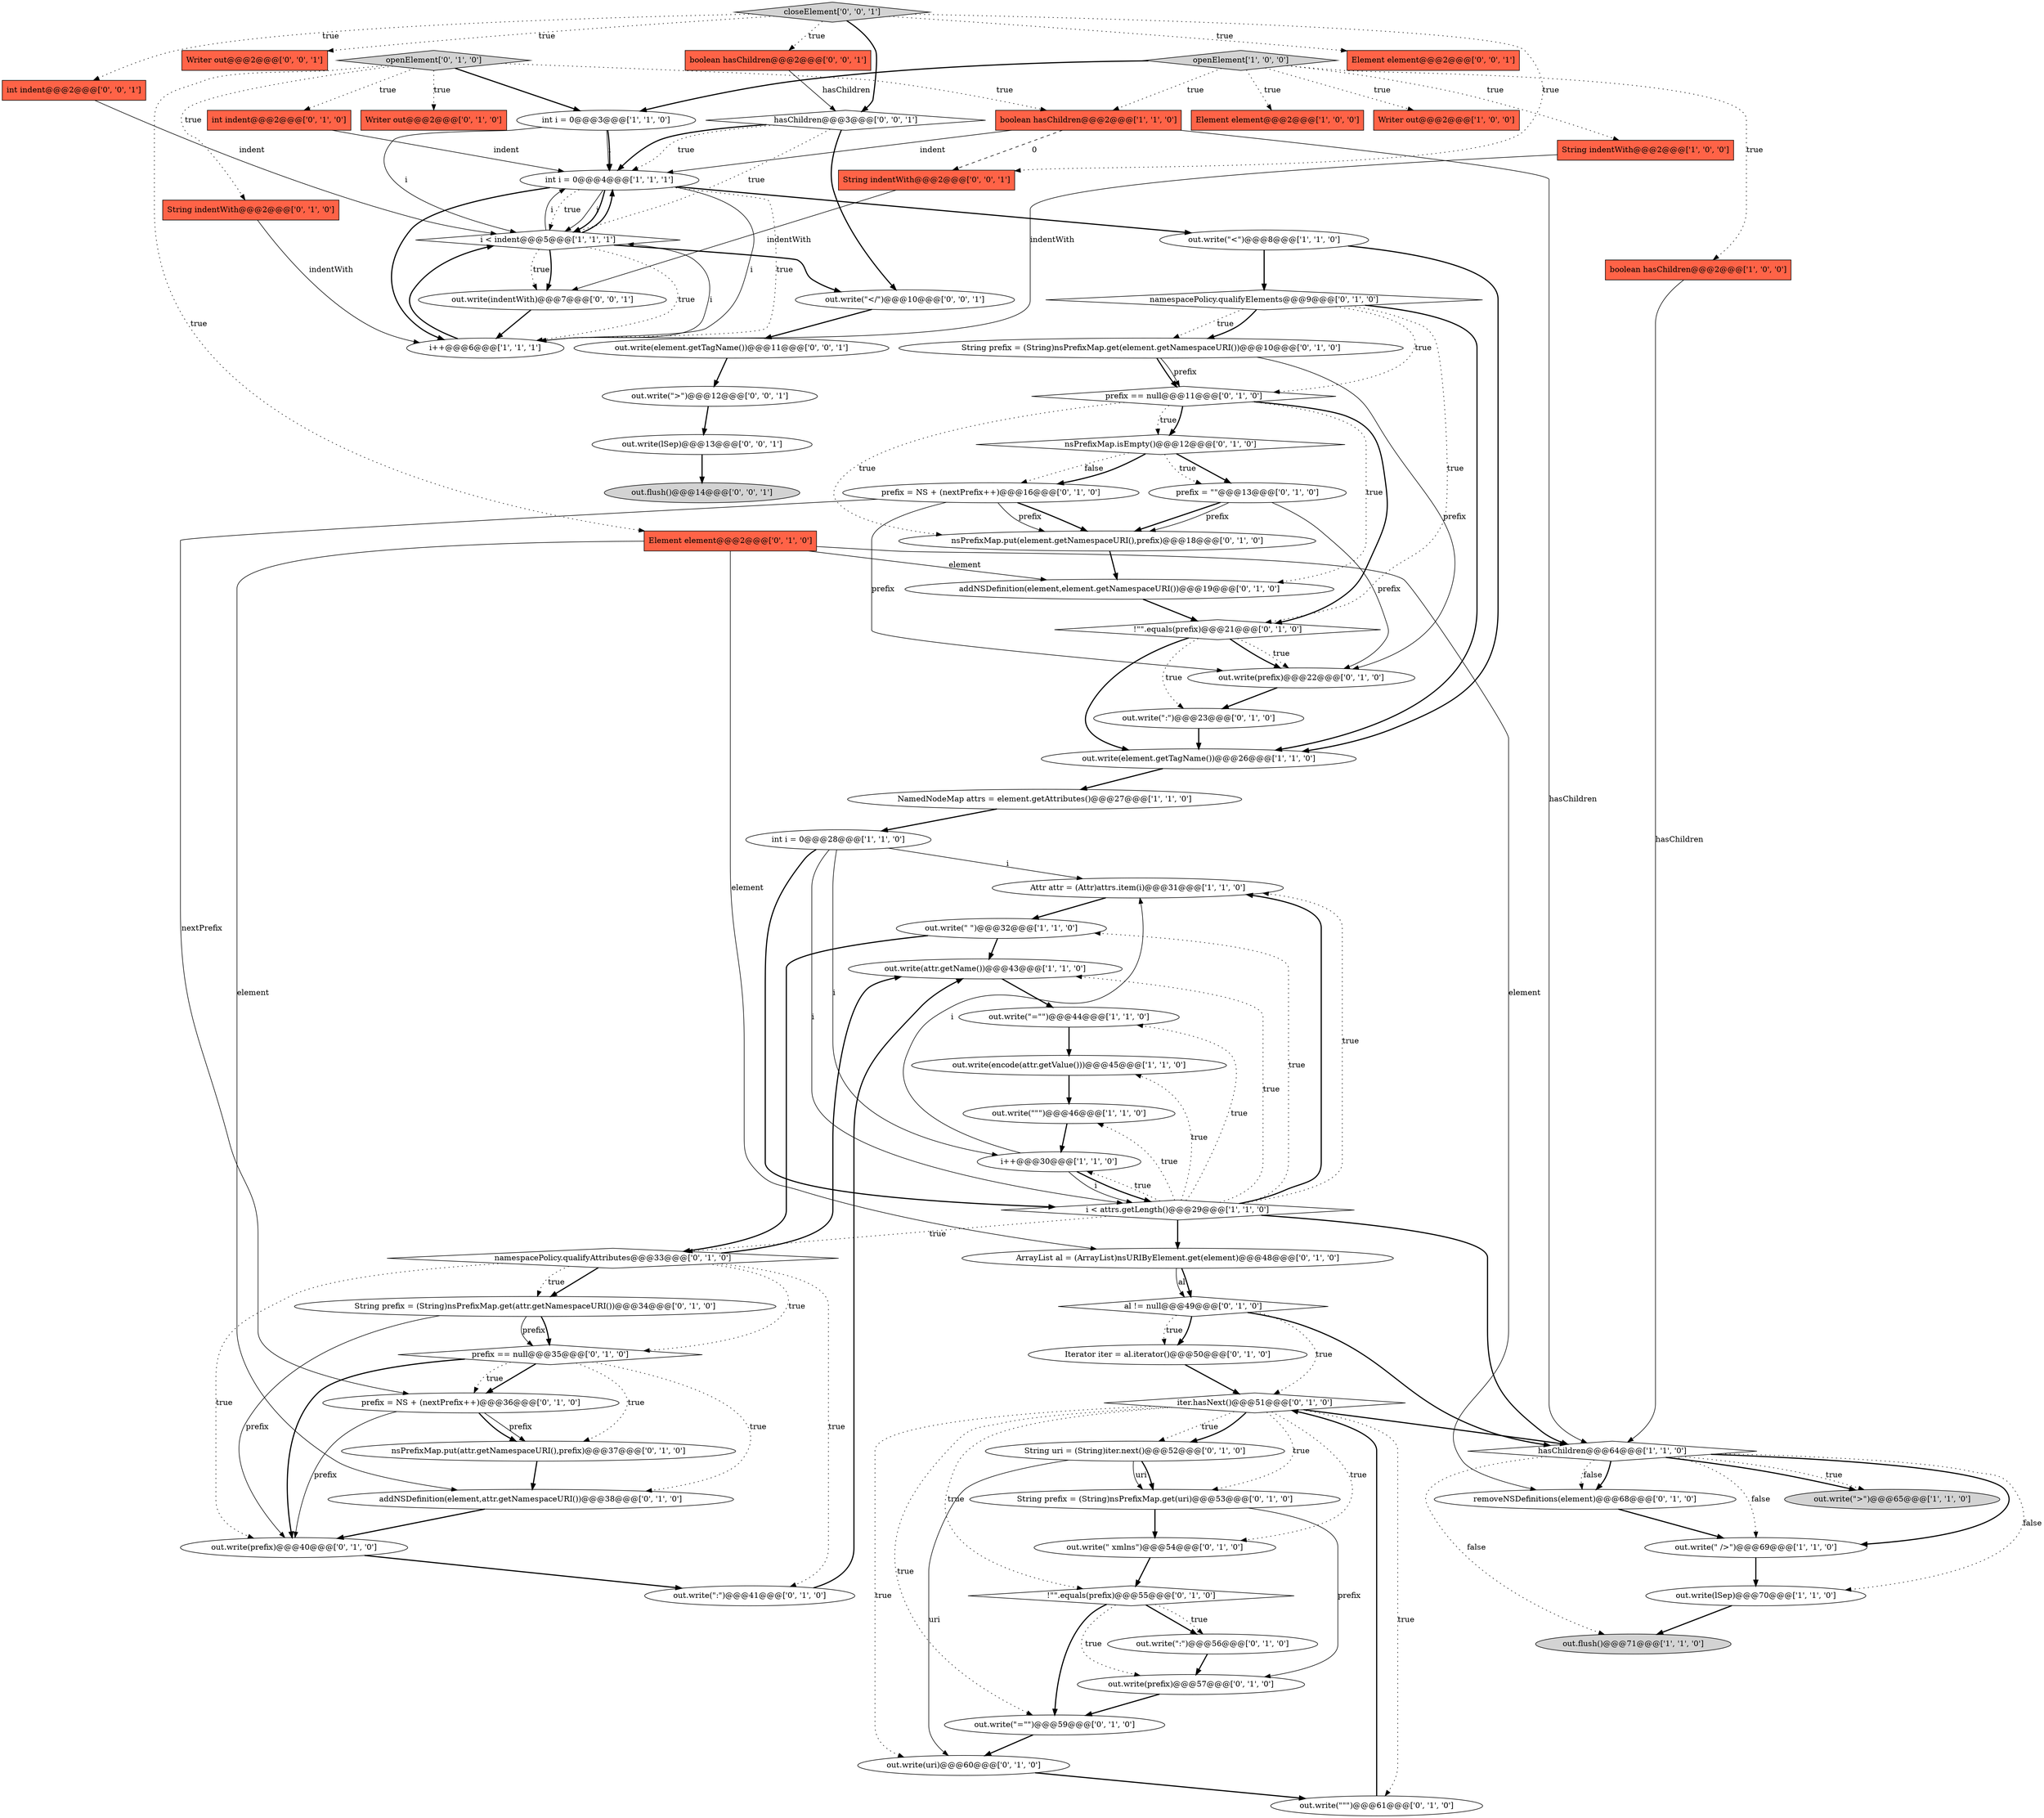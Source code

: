 digraph {
4 [style = filled, label = "NamedNodeMap attrs = element.getAttributes()@@@27@@@['1', '1', '0']", fillcolor = white, shape = ellipse image = "AAA0AAABBB1BBB"];
47 [style = filled, label = "prefix = NS + (nextPrefix++)@@@36@@@['0', '1', '0']", fillcolor = white, shape = ellipse image = "AAA1AAABBB2BBB"];
42 [style = filled, label = "prefix = \"\"@@@13@@@['0', '1', '0']", fillcolor = white, shape = ellipse image = "AAA1AAABBB2BBB"];
46 [style = filled, label = "out.write(\" xmlns\")@@@54@@@['0', '1', '0']", fillcolor = white, shape = ellipse image = "AAA1AAABBB2BBB"];
54 [style = filled, label = "out.write(\"=\"\")@@@59@@@['0', '1', '0']", fillcolor = white, shape = ellipse image = "AAA1AAABBB2BBB"];
36 [style = filled, label = "namespacePolicy.qualifyElements@@@9@@@['0', '1', '0']", fillcolor = white, shape = diamond image = "AAA1AAABBB2BBB"];
60 [style = filled, label = "String prefix = (String)nsPrefixMap.get(attr.getNamespaceURI())@@@34@@@['0', '1', '0']", fillcolor = white, shape = ellipse image = "AAA1AAABBB2BBB"];
17 [style = filled, label = "out.write(\" \")@@@32@@@['1', '1', '0']", fillcolor = white, shape = ellipse image = "AAA0AAABBB1BBB"];
11 [style = filled, label = "out.flush()@@@71@@@['1', '1', '0']", fillcolor = lightgray, shape = ellipse image = "AAA0AAABBB1BBB"];
2 [style = filled, label = "Attr attr = (Attr)attrs.item(i)@@@31@@@['1', '1', '0']", fillcolor = white, shape = ellipse image = "AAA0AAABBB1BBB"];
23 [style = filled, label = "out.write(attr.getName())@@@43@@@['1', '1', '0']", fillcolor = white, shape = ellipse image = "AAA0AAABBB1BBB"];
21 [style = filled, label = "hasChildren@@@64@@@['1', '1', '0']", fillcolor = white, shape = diamond image = "AAA0AAABBB1BBB"];
28 [style = filled, label = "Writer out@@@2@@@['0', '1', '0']", fillcolor = tomato, shape = box image = "AAA0AAABBB2BBB"];
67 [style = filled, label = "Writer out@@@2@@@['0', '0', '1']", fillcolor = tomato, shape = box image = "AAA0AAABBB3BBB"];
9 [style = filled, label = "out.write(element.getTagName())@@@26@@@['1', '1', '0']", fillcolor = white, shape = ellipse image = "AAA0AAABBB1BBB"];
7 [style = filled, label = "int i = 0@@@28@@@['1', '1', '0']", fillcolor = white, shape = ellipse image = "AAA0AAABBB1BBB"];
74 [style = filled, label = "out.write(\">\")@@@12@@@['0', '0', '1']", fillcolor = white, shape = ellipse image = "AAA0AAABBB3BBB"];
50 [style = filled, label = "Element element@@@2@@@['0', '1', '0']", fillcolor = tomato, shape = box image = "AAA0AAABBB2BBB"];
34 [style = filled, label = "ArrayList al = (ArrayList)nsURIByElement.get(element)@@@48@@@['0', '1', '0']", fillcolor = white, shape = ellipse image = "AAA1AAABBB2BBB"];
35 [style = filled, label = "!\"\".equals(prefix)@@@21@@@['0', '1', '0']", fillcolor = white, shape = diamond image = "AAA1AAABBB2BBB"];
24 [style = filled, label = "i < attrs.getLength()@@@29@@@['1', '1', '0']", fillcolor = white, shape = diamond image = "AAA0AAABBB1BBB"];
72 [style = filled, label = "boolean hasChildren@@@2@@@['0', '0', '1']", fillcolor = tomato, shape = box image = "AAA0AAABBB3BBB"];
14 [style = filled, label = "String indentWith@@@2@@@['1', '0', '0']", fillcolor = tomato, shape = box image = "AAA0AAABBB1BBB"];
10 [style = filled, label = "out.write(\"\"\")@@@46@@@['1', '1', '0']", fillcolor = white, shape = ellipse image = "AAA0AAABBB1BBB"];
27 [style = filled, label = "nsPrefixMap.put(element.getNamespaceURI(),prefix)@@@18@@@['0', '1', '0']", fillcolor = white, shape = ellipse image = "AAA1AAABBB2BBB"];
38 [style = filled, label = "prefix == null@@@11@@@['0', '1', '0']", fillcolor = white, shape = diamond image = "AAA1AAABBB2BBB"];
43 [style = filled, label = "openElement['0', '1', '0']", fillcolor = lightgray, shape = diamond image = "AAA0AAABBB2BBB"];
44 [style = filled, label = "iter.hasNext()@@@51@@@['0', '1', '0']", fillcolor = white, shape = diamond image = "AAA1AAABBB2BBB"];
51 [style = filled, label = "out.write(uri)@@@60@@@['0', '1', '0']", fillcolor = white, shape = ellipse image = "AAA1AAABBB2BBB"];
53 [style = filled, label = "Iterator iter = al.iterator()@@@50@@@['0', '1', '0']", fillcolor = white, shape = ellipse image = "AAA1AAABBB2BBB"];
55 [style = filled, label = "addNSDefinition(element,element.getNamespaceURI())@@@19@@@['0', '1', '0']", fillcolor = white, shape = ellipse image = "AAA1AAABBB2BBB"];
6 [style = filled, label = "out.write(encode(attr.getValue()))@@@45@@@['1', '1', '0']", fillcolor = white, shape = ellipse image = "AAA0AAABBB1BBB"];
56 [style = filled, label = "String prefix = (String)nsPrefixMap.get(element.getNamespaceURI())@@@10@@@['0', '1', '0']", fillcolor = white, shape = ellipse image = "AAA1AAABBB2BBB"];
59 [style = filled, label = "out.write(\"\"\")@@@61@@@['0', '1', '0']", fillcolor = white, shape = ellipse image = "AAA1AAABBB2BBB"];
30 [style = filled, label = "out.write(\":\")@@@41@@@['0', '1', '0']", fillcolor = white, shape = ellipse image = "AAA1AAABBB2BBB"];
69 [style = filled, label = "int indent@@@2@@@['0', '0', '1']", fillcolor = tomato, shape = box image = "AAA0AAABBB3BBB"];
52 [style = filled, label = "nsPrefixMap.put(attr.getNamespaceURI(),prefix)@@@37@@@['0', '1', '0']", fillcolor = white, shape = ellipse image = "AAA1AAABBB2BBB"];
25 [style = filled, label = "i < indent@@@5@@@['1', '1', '1']", fillcolor = white, shape = diamond image = "AAA0AAABBB1BBB"];
20 [style = filled, label = "out.write(lSep)@@@70@@@['1', '1', '0']", fillcolor = white, shape = ellipse image = "AAA0AAABBB1BBB"];
65 [style = filled, label = "out.write(indentWith)@@@7@@@['0', '0', '1']", fillcolor = white, shape = ellipse image = "AAA0AAABBB3BBB"];
26 [style = filled, label = "boolean hasChildren@@@2@@@['1', '1', '0']", fillcolor = tomato, shape = box image = "AAA0AAABBB1BBB"];
58 [style = filled, label = "!\"\".equals(prefix)@@@55@@@['0', '1', '0']", fillcolor = white, shape = diamond image = "AAA1AAABBB2BBB"];
22 [style = filled, label = "openElement['1', '0', '0']", fillcolor = lightgray, shape = diamond image = "AAA0AAABBB1BBB"];
16 [style = filled, label = "int i = 0@@@3@@@['1', '1', '0']", fillcolor = white, shape = ellipse image = "AAA0AAABBB1BBB"];
12 [style = filled, label = "out.write(\"<\")@@@8@@@['1', '1', '0']", fillcolor = white, shape = ellipse image = "AAA0AAABBB1BBB"];
0 [style = filled, label = "Writer out@@@2@@@['1', '0', '0']", fillcolor = tomato, shape = box image = "AAA0AAABBB1BBB"];
5 [style = filled, label = "i++@@@30@@@['1', '1', '0']", fillcolor = white, shape = ellipse image = "AAA0AAABBB1BBB"];
29 [style = filled, label = "prefix = NS + (nextPrefix++)@@@16@@@['0', '1', '0']", fillcolor = white, shape = ellipse image = "AAA1AAABBB2BBB"];
76 [style = filled, label = "hasChildren@@@3@@@['0', '0', '1']", fillcolor = white, shape = diamond image = "AAA0AAABBB3BBB"];
57 [style = filled, label = "out.write(prefix)@@@22@@@['0', '1', '0']", fillcolor = white, shape = ellipse image = "AAA1AAABBB2BBB"];
3 [style = filled, label = "int i = 0@@@4@@@['1', '1', '1']", fillcolor = white, shape = ellipse image = "AAA0AAABBB1BBB"];
19 [style = filled, label = "i++@@@6@@@['1', '1', '1']", fillcolor = white, shape = ellipse image = "AAA0AAABBB1BBB"];
41 [style = filled, label = "int indent@@@2@@@['0', '1', '0']", fillcolor = tomato, shape = box image = "AAA0AAABBB2BBB"];
15 [style = filled, label = "out.write(\"=\"\")@@@44@@@['1', '1', '0']", fillcolor = white, shape = ellipse image = "AAA0AAABBB1BBB"];
77 [style = filled, label = "String indentWith@@@2@@@['0', '0', '1']", fillcolor = tomato, shape = box image = "AAA0AAABBB3BBB"];
8 [style = filled, label = "out.write(\">\")@@@65@@@['1', '1', '0']", fillcolor = lightgray, shape = ellipse image = "AAA0AAABBB1BBB"];
48 [style = filled, label = "out.write(\":\")@@@23@@@['0', '1', '0']", fillcolor = white, shape = ellipse image = "AAA1AAABBB2BBB"];
1 [style = filled, label = "out.write(\" />\")@@@69@@@['1', '1', '0']", fillcolor = white, shape = ellipse image = "AAA0AAABBB1BBB"];
70 [style = filled, label = "out.write(\"</\")@@@10@@@['0', '0', '1']", fillcolor = white, shape = ellipse image = "AAA0AAABBB3BBB"];
68 [style = filled, label = "Element element@@@2@@@['0', '0', '1']", fillcolor = tomato, shape = box image = "AAA0AAABBB3BBB"];
71 [style = filled, label = "out.write(lSep)@@@13@@@['0', '0', '1']", fillcolor = white, shape = ellipse image = "AAA0AAABBB3BBB"];
66 [style = filled, label = "out.flush()@@@14@@@['0', '0', '1']", fillcolor = lightgray, shape = ellipse image = "AAA0AAABBB3BBB"];
45 [style = filled, label = "out.write(prefix)@@@57@@@['0', '1', '0']", fillcolor = white, shape = ellipse image = "AAA1AAABBB2BBB"];
73 [style = filled, label = "out.write(element.getTagName())@@@11@@@['0', '0', '1']", fillcolor = white, shape = ellipse image = "AAA0AAABBB3BBB"];
62 [style = filled, label = "prefix == null@@@35@@@['0', '1', '0']", fillcolor = white, shape = diamond image = "AAA1AAABBB2BBB"];
33 [style = filled, label = "String indentWith@@@2@@@['0', '1', '0']", fillcolor = tomato, shape = box image = "AAA0AAABBB2BBB"];
40 [style = filled, label = "out.write(\":\")@@@56@@@['0', '1', '0']", fillcolor = white, shape = ellipse image = "AAA1AAABBB2BBB"];
63 [style = filled, label = "nsPrefixMap.isEmpty()@@@12@@@['0', '1', '0']", fillcolor = white, shape = diamond image = "AAA1AAABBB2BBB"];
49 [style = filled, label = "String prefix = (String)nsPrefixMap.get(uri)@@@53@@@['0', '1', '0']", fillcolor = white, shape = ellipse image = "AAA1AAABBB2BBB"];
39 [style = filled, label = "removeNSDefinitions(element)@@@68@@@['0', '1', '0']", fillcolor = white, shape = ellipse image = "AAA1AAABBB2BBB"];
31 [style = filled, label = "namespacePolicy.qualifyAttributes@@@33@@@['0', '1', '0']", fillcolor = white, shape = diamond image = "AAA1AAABBB2BBB"];
37 [style = filled, label = "al != null@@@49@@@['0', '1', '0']", fillcolor = white, shape = diamond image = "AAA1AAABBB2BBB"];
61 [style = filled, label = "addNSDefinition(element,attr.getNamespaceURI())@@@38@@@['0', '1', '0']", fillcolor = white, shape = ellipse image = "AAA1AAABBB2BBB"];
75 [style = filled, label = "closeElement['0', '0', '1']", fillcolor = lightgray, shape = diamond image = "AAA0AAABBB3BBB"];
32 [style = filled, label = "out.write(prefix)@@@40@@@['0', '1', '0']", fillcolor = white, shape = ellipse image = "AAA1AAABBB2BBB"];
18 [style = filled, label = "boolean hasChildren@@@2@@@['1', '0', '0']", fillcolor = tomato, shape = box image = "AAA0AAABBB1BBB"];
13 [style = filled, label = "Element element@@@2@@@['1', '0', '0']", fillcolor = tomato, shape = box image = "AAA0AAABBB1BBB"];
64 [style = filled, label = "String uri = (String)iter.next()@@@52@@@['0', '1', '0']", fillcolor = white, shape = ellipse image = "AAA1AAABBB2BBB"];
24->21 [style = bold, label=""];
47->32 [style = solid, label="prefix"];
35->57 [style = dotted, label="true"];
58->45 [style = dotted, label="true"];
25->3 [style = bold, label=""];
43->41 [style = dotted, label="true"];
7->24 [style = bold, label=""];
75->77 [style = dotted, label="true"];
38->63 [style = dotted, label="true"];
29->57 [style = solid, label="prefix"];
62->61 [style = dotted, label="true"];
75->72 [style = dotted, label="true"];
49->45 [style = solid, label="prefix"];
69->25 [style = solid, label="indent"];
26->21 [style = solid, label="hasChildren"];
64->49 [style = solid, label="uri"];
33->19 [style = solid, label="indentWith"];
55->35 [style = bold, label=""];
21->39 [style = bold, label=""];
36->56 [style = dotted, label="true"];
26->3 [style = solid, label="indent"];
53->44 [style = bold, label=""];
15->6 [style = bold, label=""];
2->17 [style = bold, label=""];
64->49 [style = bold, label=""];
48->9 [style = bold, label=""];
19->25 [style = solid, label="i"];
51->59 [style = bold, label=""];
74->71 [style = bold, label=""];
34->37 [style = solid, label="al"];
47->52 [style = solid, label="prefix"];
27->55 [style = bold, label=""];
44->49 [style = dotted, label="true"];
3->25 [style = bold, label=""];
31->30 [style = dotted, label="true"];
25->65 [style = dotted, label="true"];
56->38 [style = bold, label=""];
38->35 [style = bold, label=""];
17->23 [style = bold, label=""];
31->32 [style = dotted, label="true"];
38->27 [style = dotted, label="true"];
21->39 [style = dotted, label="false"];
43->50 [style = dotted, label="true"];
54->51 [style = bold, label=""];
43->26 [style = dotted, label="true"];
22->18 [style = dotted, label="true"];
76->3 [style = bold, label=""];
37->44 [style = dotted, label="true"];
10->5 [style = bold, label=""];
31->23 [style = bold, label=""];
5->2 [style = solid, label="i"];
36->38 [style = dotted, label="true"];
41->3 [style = solid, label="indent"];
75->69 [style = dotted, label="true"];
52->61 [style = bold, label=""];
50->61 [style = solid, label="element"];
37->53 [style = bold, label=""];
24->2 [style = bold, label=""];
40->45 [style = bold, label=""];
63->29 [style = dotted, label="false"];
75->67 [style = dotted, label="true"];
37->53 [style = dotted, label="true"];
21->11 [style = dotted, label="false"];
43->33 [style = dotted, label="true"];
21->8 [style = bold, label=""];
24->10 [style = dotted, label="true"];
31->60 [style = bold, label=""];
43->16 [style = bold, label=""];
12->9 [style = bold, label=""];
65->19 [style = bold, label=""];
62->52 [style = dotted, label="true"];
44->54 [style = dotted, label="true"];
37->21 [style = bold, label=""];
75->76 [style = bold, label=""];
24->23 [style = dotted, label="true"];
25->3 [style = solid, label="i"];
5->24 [style = bold, label=""];
30->23 [style = bold, label=""];
63->42 [style = bold, label=""];
3->25 [style = dotted, label="true"];
58->40 [style = bold, label=""];
22->26 [style = dotted, label="true"];
44->51 [style = dotted, label="true"];
24->15 [style = dotted, label="true"];
35->9 [style = bold, label=""];
57->48 [style = bold, label=""];
61->32 [style = bold, label=""];
50->55 [style = solid, label="element"];
20->11 [style = bold, label=""];
62->47 [style = bold, label=""];
36->35 [style = dotted, label="true"];
43->28 [style = dotted, label="true"];
42->27 [style = bold, label=""];
29->27 [style = bold, label=""];
75->68 [style = dotted, label="true"];
56->38 [style = solid, label="prefix"];
4->7 [style = bold, label=""];
23->15 [style = bold, label=""];
9->4 [style = bold, label=""];
44->58 [style = dotted, label="true"];
3->19 [style = dotted, label="true"];
22->16 [style = bold, label=""];
72->76 [style = solid, label="hasChildren"];
29->27 [style = solid, label="prefix"];
16->25 [style = solid, label="i"];
36->56 [style = bold, label=""];
3->19 [style = solid, label="i"];
62->32 [style = bold, label=""];
42->57 [style = solid, label="prefix"];
19->25 [style = bold, label=""];
45->54 [style = bold, label=""];
47->52 [style = bold, label=""];
22->0 [style = dotted, label="true"];
3->12 [style = bold, label=""];
3->25 [style = solid, label="i"];
16->3 [style = bold, label=""];
31->60 [style = dotted, label="true"];
25->19 [style = dotted, label="true"];
60->32 [style = solid, label="prefix"];
3->19 [style = bold, label=""];
35->57 [style = bold, label=""];
58->54 [style = bold, label=""];
64->51 [style = solid, label="uri"];
21->20 [style = dotted, label="false"];
59->44 [style = bold, label=""];
21->8 [style = dotted, label="true"];
22->13 [style = dotted, label="true"];
35->48 [style = dotted, label="true"];
31->62 [style = dotted, label="true"];
21->1 [style = bold, label=""];
38->63 [style = bold, label=""];
44->21 [style = bold, label=""];
60->62 [style = solid, label="prefix"];
44->64 [style = dotted, label="true"];
44->46 [style = dotted, label="true"];
76->3 [style = dotted, label="true"];
44->64 [style = bold, label=""];
63->42 [style = dotted, label="true"];
21->1 [style = dotted, label="false"];
24->34 [style = bold, label=""];
25->65 [style = bold, label=""];
46->58 [style = bold, label=""];
73->74 [style = bold, label=""];
7->2 [style = solid, label="i"];
7->24 [style = solid, label="i"];
16->3 [style = solid, label="i"];
38->55 [style = dotted, label="true"];
24->2 [style = dotted, label="true"];
50->39 [style = solid, label="element"];
70->73 [style = bold, label=""];
76->70 [style = bold, label=""];
24->31 [style = dotted, label="true"];
18->21 [style = solid, label="hasChildren"];
39->1 [style = bold, label=""];
50->34 [style = solid, label="element"];
56->57 [style = solid, label="prefix"];
5->24 [style = solid, label="i"];
29->47 [style = solid, label="nextPrefix"];
6->10 [style = bold, label=""];
36->9 [style = bold, label=""];
42->27 [style = solid, label="prefix"];
60->62 [style = bold, label=""];
26->77 [style = dashed, label="0"];
63->29 [style = bold, label=""];
76->25 [style = dotted, label="true"];
62->47 [style = dotted, label="true"];
14->19 [style = solid, label="indentWith"];
22->14 [style = dotted, label="true"];
24->5 [style = dotted, label="true"];
44->59 [style = dotted, label="true"];
77->65 [style = solid, label="indentWith"];
71->66 [style = bold, label=""];
49->46 [style = bold, label=""];
32->30 [style = bold, label=""];
1->20 [style = bold, label=""];
24->17 [style = dotted, label="true"];
12->36 [style = bold, label=""];
58->40 [style = dotted, label="true"];
7->5 [style = solid, label="i"];
34->37 [style = bold, label=""];
25->70 [style = bold, label=""];
24->6 [style = dotted, label="true"];
17->31 [style = bold, label=""];
}
